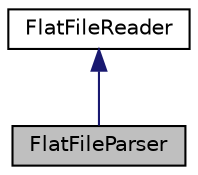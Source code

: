 digraph "FlatFileParser"
{
  edge [fontname="Helvetica",fontsize="10",labelfontname="Helvetica",labelfontsize="10"];
  node [fontname="Helvetica",fontsize="10",shape=record];
  Node1 [label="FlatFileParser",height=0.2,width=0.4,color="black", fillcolor="grey75", style="filled", fontcolor="black"];
  Node2 -> Node1 [dir="back",color="midnightblue",fontsize="10",style="solid",fontname="Helvetica"];
  Node2 [label="FlatFileReader",height=0.2,width=0.4,color="black", fillcolor="white", style="filled",URL="$class_flat_file_reader.html",tooltip="Object that handles basic file IO operations such as enumerating files in a folder, opening files and loading file contents into strings. "];
}
